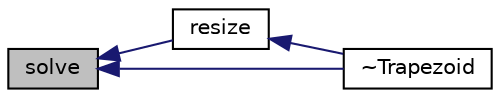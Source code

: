 digraph "solve"
{
  bgcolor="transparent";
  edge [fontname="Helvetica",fontsize="10",labelfontname="Helvetica",labelfontsize="10"];
  node [fontname="Helvetica",fontsize="10",shape=record];
  rankdir="LR";
  Node132 [label="solve",height=0.2,width=0.4,color="black", fillcolor="grey75", style="filled", fontcolor="black"];
  Node132 -> Node133 [dir="back",color="midnightblue",fontsize="10",style="solid",fontname="Helvetica"];
  Node133 [label="resize",height=0.2,width=0.4,color="black",URL="$a26737.html#a6f8c40b3cee982c73152b661f079e3c4",tooltip="Resize the ODE solver. "];
  Node133 -> Node134 [dir="back",color="midnightblue",fontsize="10",style="solid",fontname="Helvetica"];
  Node134 [label="~Trapezoid",height=0.2,width=0.4,color="black",URL="$a26737.html#a4a3875a1089085db442d207c7851c905",tooltip="Destructor. "];
  Node132 -> Node134 [dir="back",color="midnightblue",fontsize="10",style="solid",fontname="Helvetica"];
}
